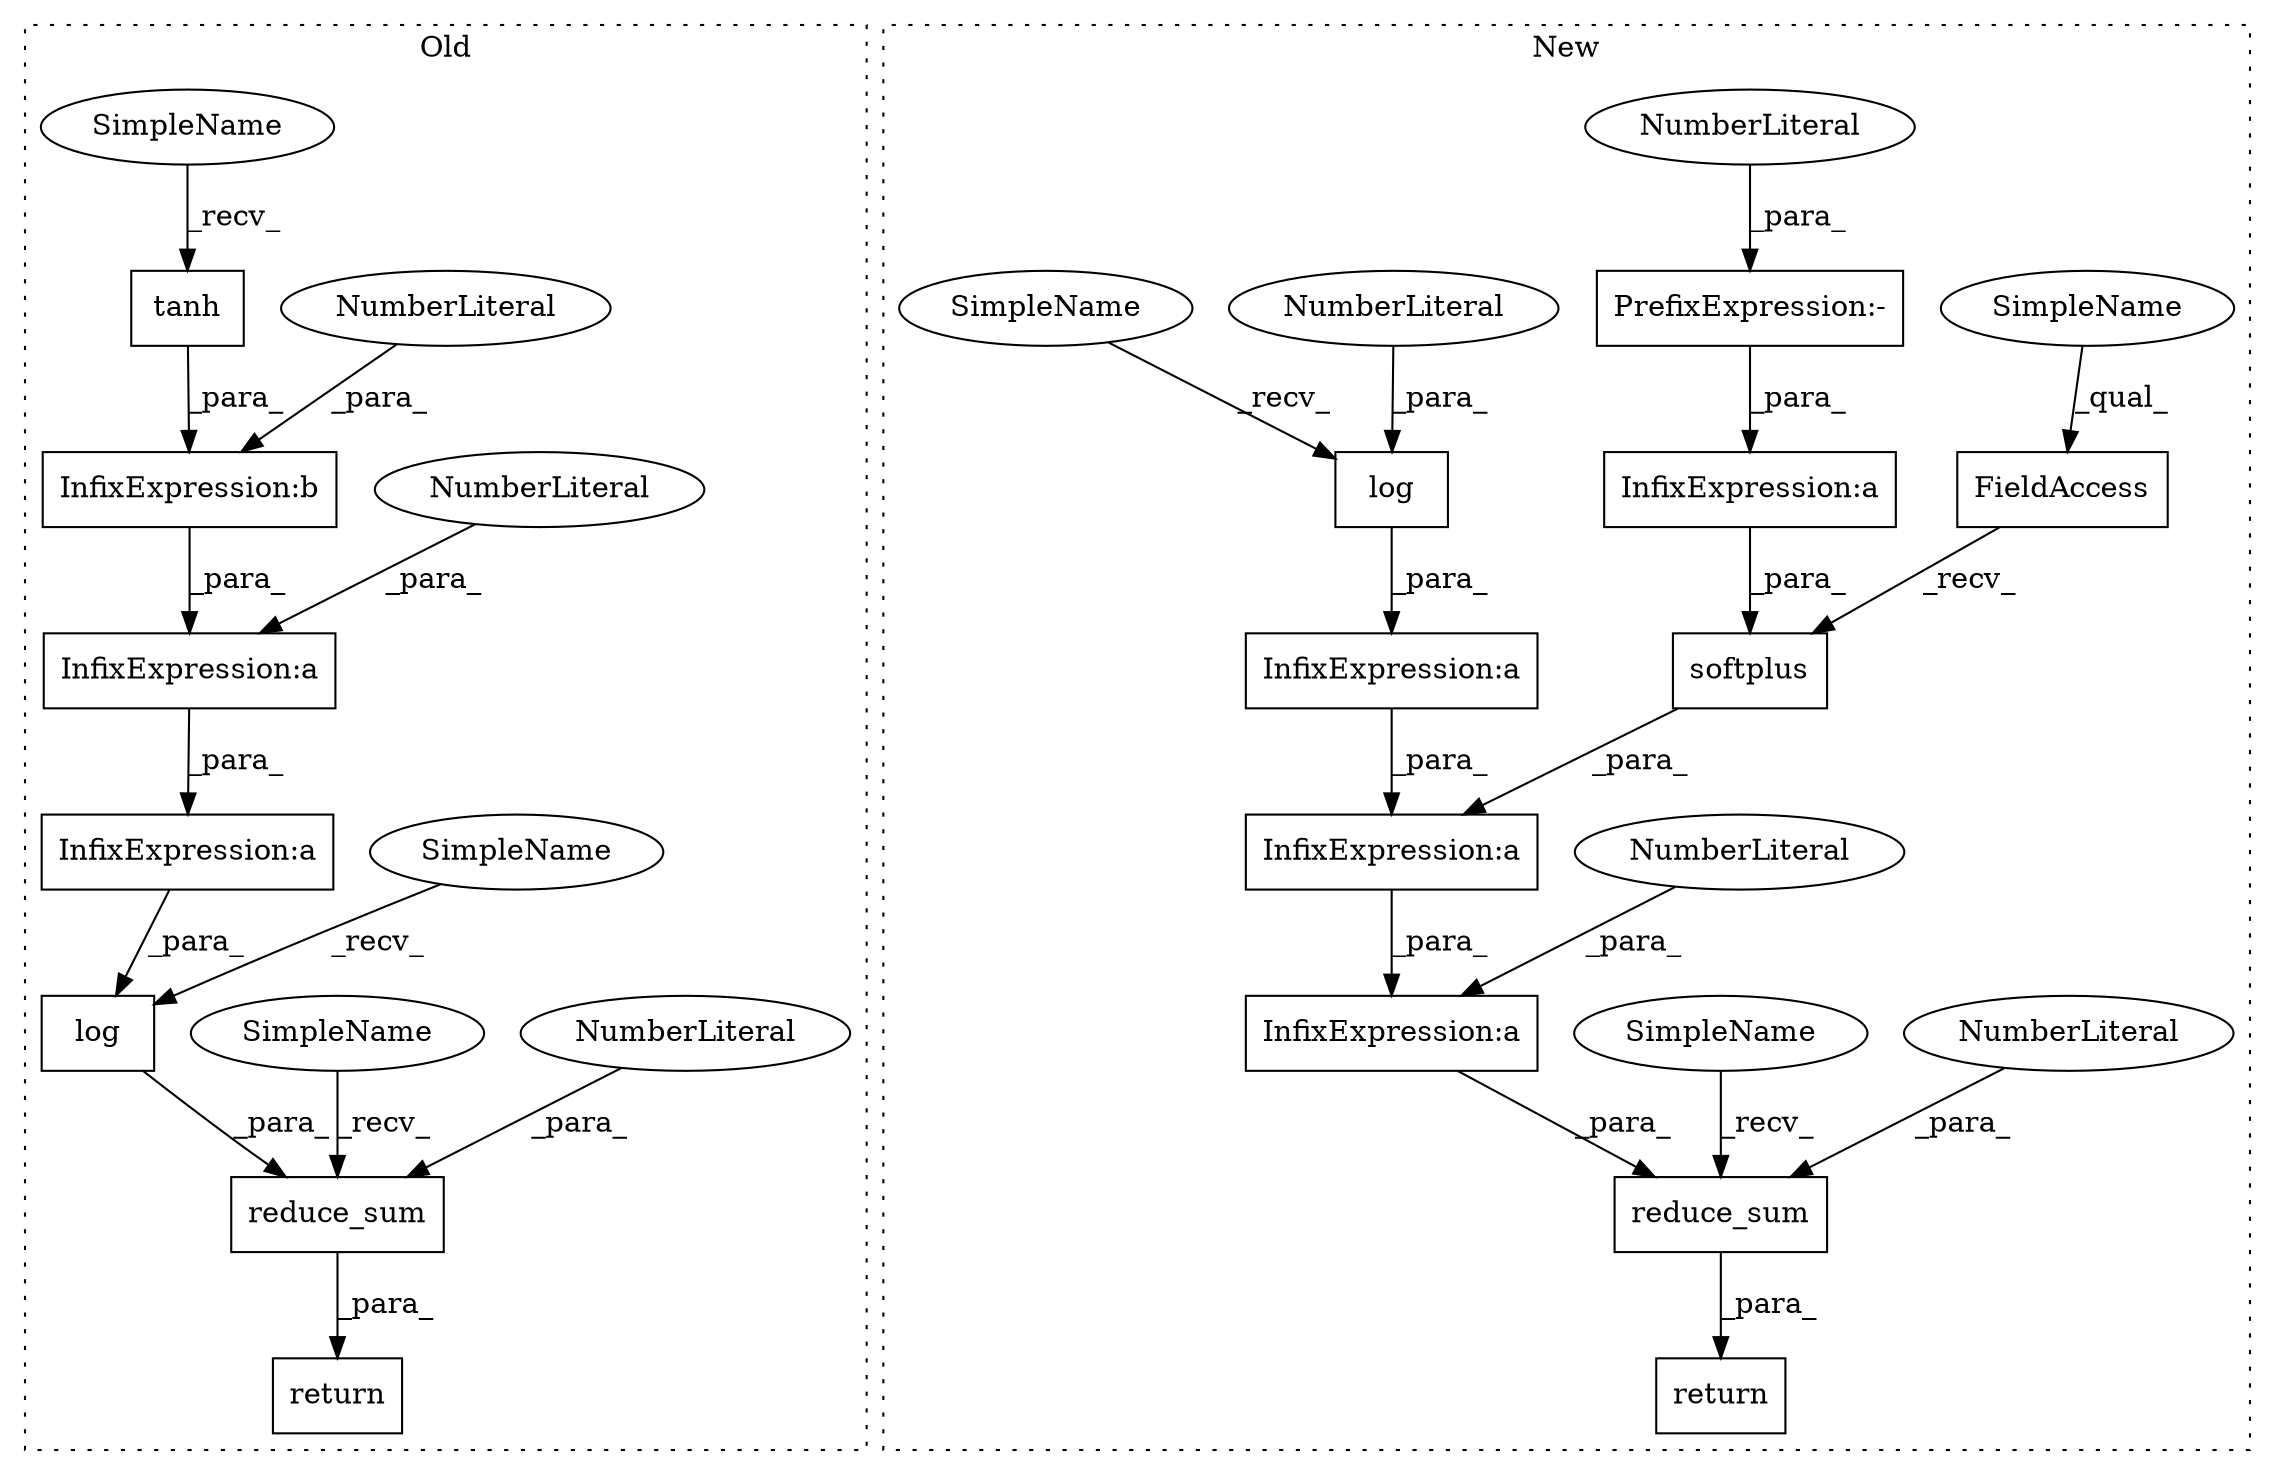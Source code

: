 digraph G {
subgraph cluster0 {
1 [label="reduce_sum" a="32" s="3592,3663" l="11,1" shape="box"];
4 [label="InfixExpression:a" a="27" s="3620" l="3" shape="box"];
6 [label="InfixExpression:a" a="27" s="3654" l="3" shape="box"];
8 [label="return" a="41" s="3574" l="7" shape="box"];
10 [label="tanh" a="32" s="3635,3647" l="5,1" shape="box"];
12 [label="NumberLiteral" a="34" s="3662" l="1" shape="ellipse"];
13 [label="InfixExpression:b" a="27" s="3648" l="3" shape="box"];
15 [label="NumberLiteral" a="34" s="3619" l="1" shape="ellipse"];
16 [label="NumberLiteral" a="34" s="3651" l="1" shape="ellipse"];
19 [label="log" a="32" s="3614,3660" l="4,1" shape="box"];
28 [label="SimpleName" a="42" s="3581" l="10" shape="ellipse"];
29 [label="SimpleName" a="42" s="3603" l="10" shape="ellipse"];
30 [label="SimpleName" a="42" s="3624" l="10" shape="ellipse"];
label = "Old";
style="dotted";
}
subgraph cluster1 {
2 [label="return" a="41" s="3979" l="7" shape="box"];
3 [label="InfixExpression:a" a="27" s="4076" l="3" shape="box"];
5 [label="InfixExpression:a" a="27" s="4046" l="3" shape="box"];
7 [label="reduce_sum" a="32" s="3997,4090" l="11,1" shape="box"];
9 [label="InfixExpression:a" a="27" s="4011" l="3" shape="box"];
11 [label="InfixExpression:a" a="27" s="4035" l="3" shape="box"];
14 [label="NumberLiteral" a="34" s="4008" l="3" shape="ellipse"];
17 [label="FieldAccess" a="22" s="4049" l="13" shape="box"];
18 [label="softplus" a="32" s="4063,4086" l="9,1" shape="box"];
20 [label="log" a="32" s="4027,4034" l="4,1" shape="box"];
21 [label="NumberLiteral" a="34" s="4031" l="3" shape="ellipse"];
22 [label="PrefixExpression:-" a="38" s="4072" l="1" shape="box"];
23 [label="NumberLiteral" a="34" s="4073" l="3" shape="ellipse"];
24 [label="NumberLiteral" a="34" s="4089" l="1" shape="ellipse"];
25 [label="SimpleName" a="42" s="3986" l="10" shape="ellipse"];
26 [label="SimpleName" a="42" s="4049" l="10" shape="ellipse"];
27 [label="SimpleName" a="42" s="4016" l="10" shape="ellipse"];
label = "New";
style="dotted";
}
1 -> 8 [label="_para_"];
3 -> 18 [label="_para_"];
4 -> 6 [label="_para_"];
5 -> 9 [label="_para_"];
6 -> 19 [label="_para_"];
7 -> 2 [label="_para_"];
9 -> 7 [label="_para_"];
10 -> 13 [label="_para_"];
11 -> 5 [label="_para_"];
12 -> 1 [label="_para_"];
13 -> 4 [label="_para_"];
14 -> 9 [label="_para_"];
15 -> 4 [label="_para_"];
16 -> 13 [label="_para_"];
17 -> 18 [label="_recv_"];
18 -> 5 [label="_para_"];
19 -> 1 [label="_para_"];
20 -> 11 [label="_para_"];
21 -> 20 [label="_para_"];
22 -> 3 [label="_para_"];
23 -> 22 [label="_para_"];
24 -> 7 [label="_para_"];
25 -> 7 [label="_recv_"];
26 -> 17 [label="_qual_"];
27 -> 20 [label="_recv_"];
28 -> 1 [label="_recv_"];
29 -> 19 [label="_recv_"];
30 -> 10 [label="_recv_"];
}
